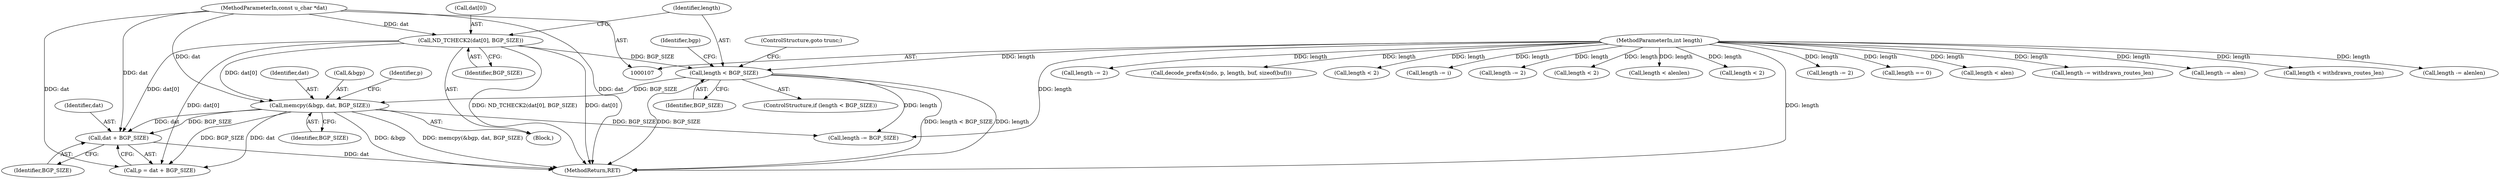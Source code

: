 digraph "0_tcpdump_af2cf04a9394c1a56227c2289ae8da262828294a_0@pointer" {
"1000134" [label="(Call,dat + BGP_SIZE)"];
"1000127" [label="(Call,memcpy(&bgp, dat, BGP_SIZE))"];
"1000117" [label="(Call,ND_TCHECK2(dat[0], BGP_SIZE))"];
"1000109" [label="(MethodParameterIn,const u_char *dat)"];
"1000123" [label="(Call,length < BGP_SIZE)"];
"1000110" [label="(MethodParameterIn,int length)"];
"1000128" [label="(Call,&bgp)"];
"1000135" [label="(Identifier,dat)"];
"1000371" [label="(Call,length < alen)"];
"1000110" [label="(MethodParameterIn,int length)"];
"1000182" [label="(Call,length -= withdrawn_routes_len)"];
"1000117" [label="(Call,ND_TCHECK2(dat[0], BGP_SIZE))"];
"1000109" [label="(MethodParameterIn,const u_char *dat)"];
"1000390" [label="(Call,length -= alen)"];
"1000122" [label="(ControlStructure,if (length < BGP_SIZE))"];
"1000169" [label="(Call,length < withdrawn_routes_len)"];
"1000298" [label="(Call,length -= alenlen)"];
"1000202" [label="(Call,length -= 2)"];
"1000406" [label="(Call,decode_prefix4(ndo, p, length, buf, sizeof(buf)))"];
"1000244" [label="(Call,length < 2)"];
"1000125" [label="(Identifier,BGP_SIZE)"];
"1000131" [label="(Identifier,BGP_SIZE)"];
"1000449" [label="(Call,length -= i)"];
"1000137" [label="(Call,length -= BGP_SIZE)"];
"1000264" [label="(Call,length -= 2)"];
"1000127" [label="(Call,memcpy(&bgp, dat, BGP_SIZE))"];
"1000118" [label="(Call,dat[0])"];
"1000132" [label="(Call,p = dat + BGP_SIZE)"];
"1000146" [label="(Call,length < 2)"];
"1000460" [label="(MethodReturn,RET)"];
"1000121" [label="(Identifier,BGP_SIZE)"];
"1000283" [label="(Call,length < alenlen)"];
"1000123" [label="(Call,length < BGP_SIZE)"];
"1000133" [label="(Identifier,p)"];
"1000191" [label="(Call,length < 2)"];
"1000136" [label="(Identifier,BGP_SIZE)"];
"1000130" [label="(Identifier,dat)"];
"1000124" [label="(Identifier,length)"];
"1000126" [label="(ControlStructure,goto trunc;)"];
"1000134" [label="(Call,dat + BGP_SIZE)"];
"1000129" [label="(Identifier,bgp)"];
"1000157" [label="(Call,length -= 2)"];
"1000214" [label="(Call,length == 0)"];
"1000111" [label="(Block,)"];
"1000134" -> "1000132"  [label="AST: "];
"1000134" -> "1000136"  [label="CFG: "];
"1000135" -> "1000134"  [label="AST: "];
"1000136" -> "1000134"  [label="AST: "];
"1000132" -> "1000134"  [label="CFG: "];
"1000134" -> "1000460"  [label="DDG: dat"];
"1000127" -> "1000134"  [label="DDG: dat"];
"1000127" -> "1000134"  [label="DDG: BGP_SIZE"];
"1000117" -> "1000134"  [label="DDG: dat[0]"];
"1000109" -> "1000134"  [label="DDG: dat"];
"1000127" -> "1000111"  [label="AST: "];
"1000127" -> "1000131"  [label="CFG: "];
"1000128" -> "1000127"  [label="AST: "];
"1000130" -> "1000127"  [label="AST: "];
"1000131" -> "1000127"  [label="AST: "];
"1000133" -> "1000127"  [label="CFG: "];
"1000127" -> "1000460"  [label="DDG: memcpy(&bgp, dat, BGP_SIZE)"];
"1000127" -> "1000460"  [label="DDG: &bgp"];
"1000117" -> "1000127"  [label="DDG: dat[0]"];
"1000109" -> "1000127"  [label="DDG: dat"];
"1000123" -> "1000127"  [label="DDG: BGP_SIZE"];
"1000127" -> "1000132"  [label="DDG: dat"];
"1000127" -> "1000132"  [label="DDG: BGP_SIZE"];
"1000127" -> "1000137"  [label="DDG: BGP_SIZE"];
"1000117" -> "1000111"  [label="AST: "];
"1000117" -> "1000121"  [label="CFG: "];
"1000118" -> "1000117"  [label="AST: "];
"1000121" -> "1000117"  [label="AST: "];
"1000124" -> "1000117"  [label="CFG: "];
"1000117" -> "1000460"  [label="DDG: ND_TCHECK2(dat[0], BGP_SIZE)"];
"1000117" -> "1000460"  [label="DDG: dat[0]"];
"1000109" -> "1000117"  [label="DDG: dat"];
"1000117" -> "1000123"  [label="DDG: BGP_SIZE"];
"1000117" -> "1000132"  [label="DDG: dat[0]"];
"1000109" -> "1000107"  [label="AST: "];
"1000109" -> "1000460"  [label="DDG: dat"];
"1000109" -> "1000132"  [label="DDG: dat"];
"1000123" -> "1000122"  [label="AST: "];
"1000123" -> "1000125"  [label="CFG: "];
"1000124" -> "1000123"  [label="AST: "];
"1000125" -> "1000123"  [label="AST: "];
"1000126" -> "1000123"  [label="CFG: "];
"1000129" -> "1000123"  [label="CFG: "];
"1000123" -> "1000460"  [label="DDG: BGP_SIZE"];
"1000123" -> "1000460"  [label="DDG: length < BGP_SIZE"];
"1000123" -> "1000460"  [label="DDG: length"];
"1000110" -> "1000123"  [label="DDG: length"];
"1000123" -> "1000137"  [label="DDG: length"];
"1000110" -> "1000107"  [label="AST: "];
"1000110" -> "1000460"  [label="DDG: length"];
"1000110" -> "1000137"  [label="DDG: length"];
"1000110" -> "1000146"  [label="DDG: length"];
"1000110" -> "1000157"  [label="DDG: length"];
"1000110" -> "1000169"  [label="DDG: length"];
"1000110" -> "1000182"  [label="DDG: length"];
"1000110" -> "1000191"  [label="DDG: length"];
"1000110" -> "1000202"  [label="DDG: length"];
"1000110" -> "1000214"  [label="DDG: length"];
"1000110" -> "1000244"  [label="DDG: length"];
"1000110" -> "1000264"  [label="DDG: length"];
"1000110" -> "1000283"  [label="DDG: length"];
"1000110" -> "1000298"  [label="DDG: length"];
"1000110" -> "1000371"  [label="DDG: length"];
"1000110" -> "1000390"  [label="DDG: length"];
"1000110" -> "1000406"  [label="DDG: length"];
"1000110" -> "1000449"  [label="DDG: length"];
}
